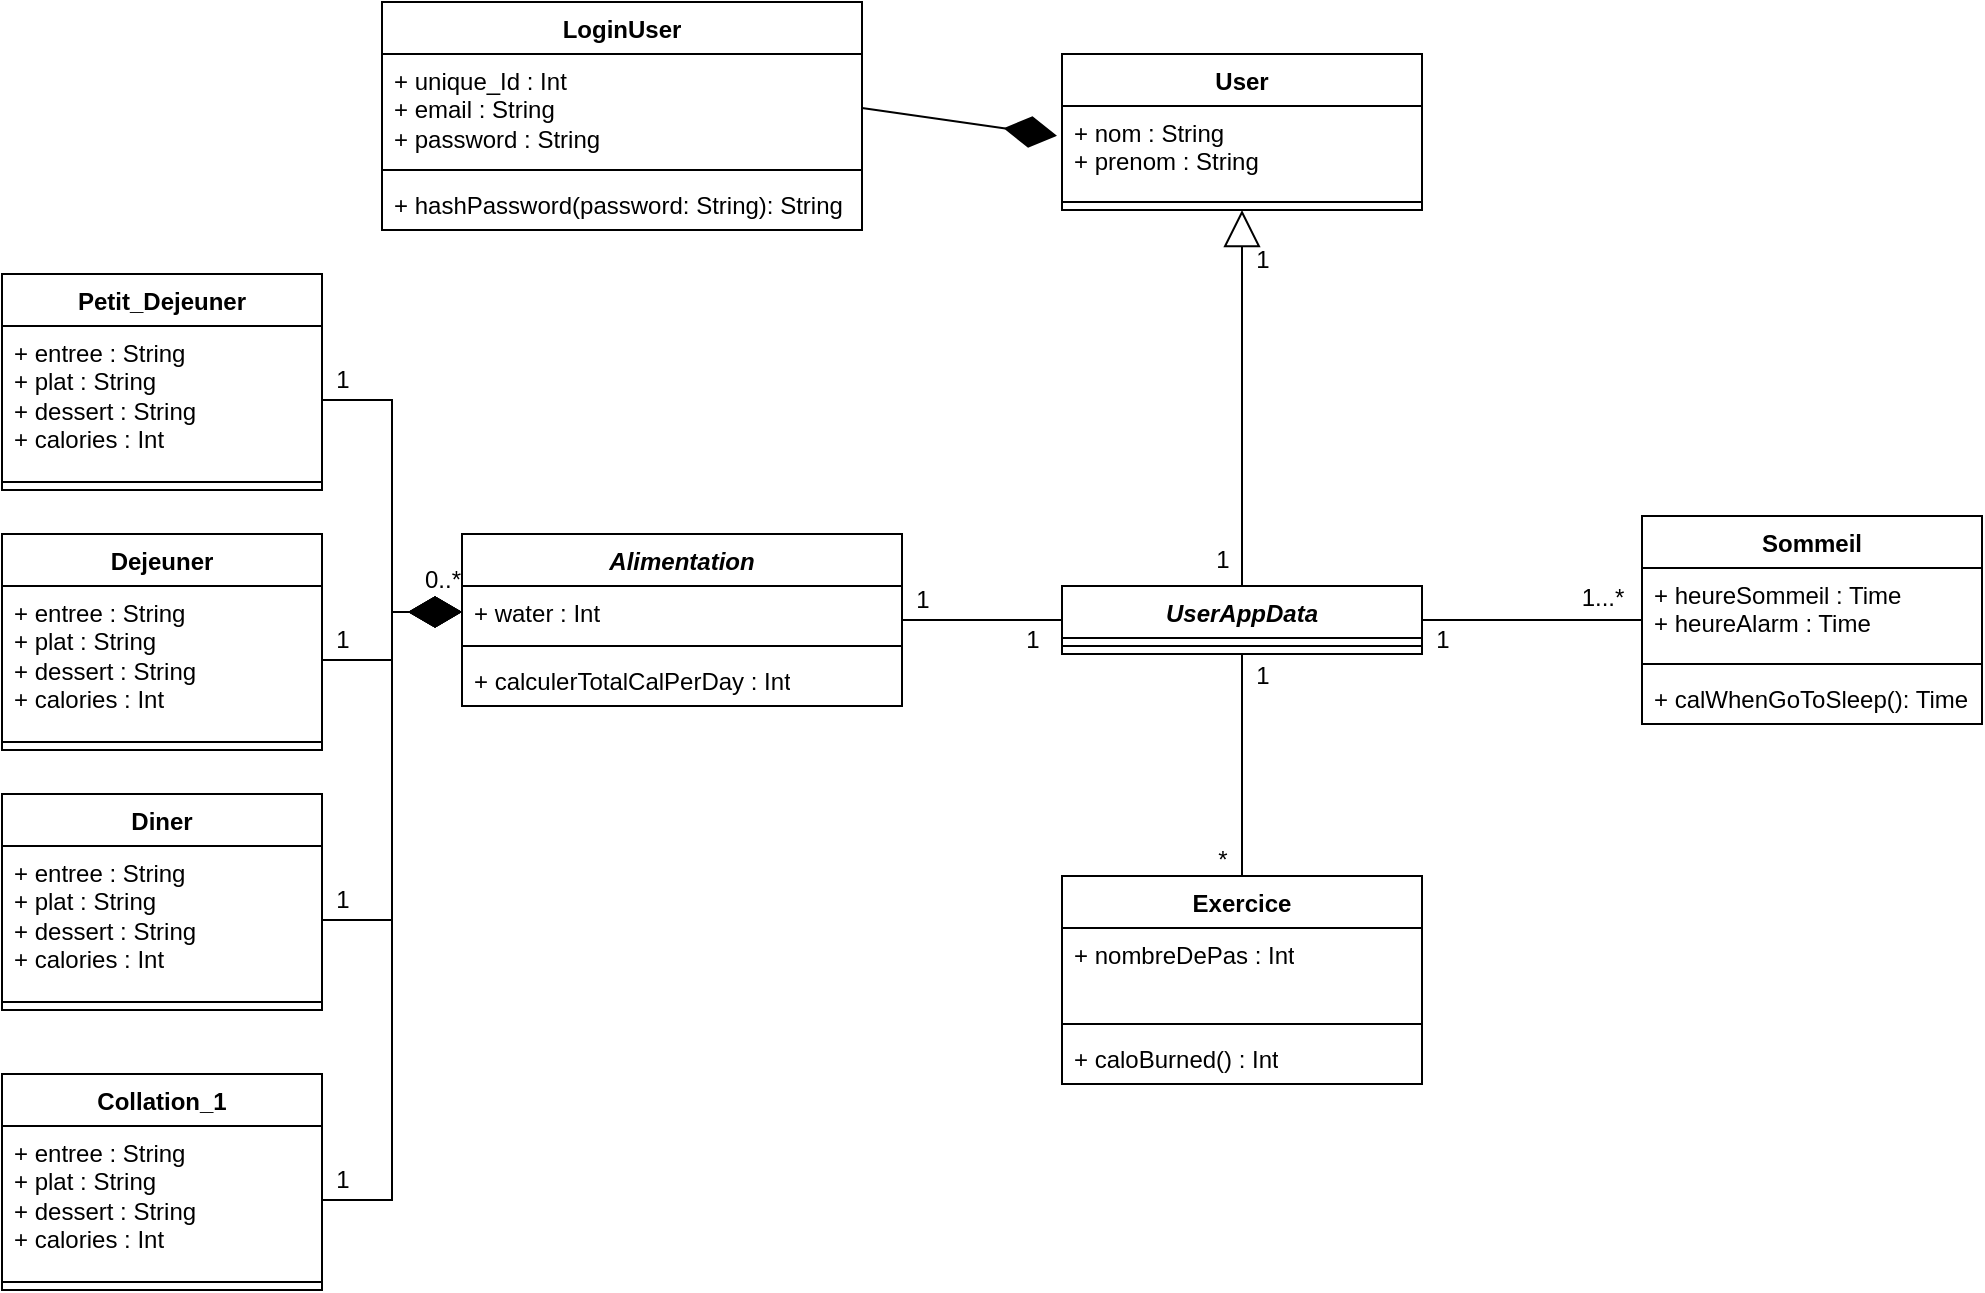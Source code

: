 <mxfile version="24.3.0" type="github">
  <diagram name="Page-1" id="m-NrNaXzWtHRc3pcfnOm">
    <mxGraphModel dx="1912" dy="695" grid="1" gridSize="10" guides="1" tooltips="1" connect="1" arrows="1" fold="1" page="1" pageScale="1" pageWidth="827" pageHeight="1169" math="0" shadow="0">
      <root>
        <mxCell id="0" />
        <mxCell id="1" parent="0" />
        <mxCell id="p1mtIn3bXi-Ina5bghBo-15" value="Petit_Dejeuner" style="swimlane;fontStyle=1;align=center;verticalAlign=top;childLayout=stackLayout;horizontal=1;startSize=26;horizontalStack=0;resizeParent=1;resizeParentMax=0;resizeLast=0;collapsible=1;marginBottom=0;whiteSpace=wrap;html=1;" vertex="1" parent="1">
          <mxGeometry x="-240" y="180" width="160" height="108" as="geometry" />
        </mxCell>
        <mxCell id="p1mtIn3bXi-Ina5bghBo-16" value="&lt;div&gt;&lt;div&gt;+ entree : String&lt;div&gt;&lt;span style=&quot;background-color: initial;&quot;&gt;+ plat : String&lt;/span&gt;&lt;div&gt;+ dessert : String&lt;/div&gt;&lt;div&gt;&lt;span style=&quot;background-color: initial;&quot;&gt;+ calories : Int&lt;/span&gt;&lt;/div&gt;&lt;div&gt;&lt;br&gt;&lt;/div&gt;&lt;/div&gt;&lt;/div&gt;&lt;/div&gt;" style="text;strokeColor=none;fillColor=none;align=left;verticalAlign=top;spacingLeft=4;spacingRight=4;overflow=hidden;rotatable=0;points=[[0,0.5],[1,0.5]];portConstraint=eastwest;whiteSpace=wrap;html=1;" vertex="1" parent="p1mtIn3bXi-Ina5bghBo-15">
          <mxGeometry y="26" width="160" height="74" as="geometry" />
        </mxCell>
        <mxCell id="p1mtIn3bXi-Ina5bghBo-17" value="" style="line;strokeWidth=1;fillColor=none;align=left;verticalAlign=middle;spacingTop=-1;spacingLeft=3;spacingRight=3;rotatable=0;labelPosition=right;points=[];portConstraint=eastwest;strokeColor=inherit;" vertex="1" parent="p1mtIn3bXi-Ina5bghBo-15">
          <mxGeometry y="100" width="160" height="8" as="geometry" />
        </mxCell>
        <mxCell id="p1mtIn3bXi-Ina5bghBo-18" value="Dejeuner" style="swimlane;fontStyle=1;align=center;verticalAlign=top;childLayout=stackLayout;horizontal=1;startSize=26;horizontalStack=0;resizeParent=1;resizeParentMax=0;resizeLast=0;collapsible=1;marginBottom=0;whiteSpace=wrap;html=1;" vertex="1" parent="1">
          <mxGeometry x="-240" y="310" width="160" height="108" as="geometry" />
        </mxCell>
        <mxCell id="p1mtIn3bXi-Ina5bghBo-19" value="&lt;div&gt;&lt;div&gt;+ entree : String&lt;div&gt;&lt;span style=&quot;background-color: initial;&quot;&gt;+ plat : String&lt;/span&gt;&lt;div&gt;+ dessert : String&lt;/div&gt;&lt;div&gt;&lt;span style=&quot;background-color: initial;&quot;&gt;+ calories : Int&lt;/span&gt;&lt;/div&gt;&lt;div&gt;&lt;br&gt;&lt;/div&gt;&lt;/div&gt;&lt;/div&gt;&lt;/div&gt;" style="text;strokeColor=none;fillColor=none;align=left;verticalAlign=top;spacingLeft=4;spacingRight=4;overflow=hidden;rotatable=0;points=[[0,0.5],[1,0.5]];portConstraint=eastwest;whiteSpace=wrap;html=1;" vertex="1" parent="p1mtIn3bXi-Ina5bghBo-18">
          <mxGeometry y="26" width="160" height="74" as="geometry" />
        </mxCell>
        <mxCell id="p1mtIn3bXi-Ina5bghBo-20" value="" style="line;strokeWidth=1;fillColor=none;align=left;verticalAlign=middle;spacingTop=-1;spacingLeft=3;spacingRight=3;rotatable=0;labelPosition=right;points=[];portConstraint=eastwest;strokeColor=inherit;" vertex="1" parent="p1mtIn3bXi-Ina5bghBo-18">
          <mxGeometry y="100" width="160" height="8" as="geometry" />
        </mxCell>
        <mxCell id="p1mtIn3bXi-Ina5bghBo-22" value="Diner" style="swimlane;fontStyle=1;align=center;verticalAlign=top;childLayout=stackLayout;horizontal=1;startSize=26;horizontalStack=0;resizeParent=1;resizeParentMax=0;resizeLast=0;collapsible=1;marginBottom=0;whiteSpace=wrap;html=1;" vertex="1" parent="1">
          <mxGeometry x="-240" y="440" width="160" height="108" as="geometry" />
        </mxCell>
        <mxCell id="p1mtIn3bXi-Ina5bghBo-23" value="+ entree : String&lt;div&gt;&lt;span style=&quot;background-color: initial;&quot;&gt;+ plat : String&lt;/span&gt;&lt;div&gt;+ dessert : String&lt;/div&gt;&lt;div&gt;&lt;span style=&quot;background-color: initial;&quot;&gt;+ calories : Int&lt;/span&gt;&lt;/div&gt;&lt;div&gt;&lt;br&gt;&lt;/div&gt;&lt;/div&gt;" style="text;strokeColor=none;fillColor=none;align=left;verticalAlign=top;spacingLeft=4;spacingRight=4;overflow=hidden;rotatable=0;points=[[0,0.5],[1,0.5]];portConstraint=eastwest;whiteSpace=wrap;html=1;" vertex="1" parent="p1mtIn3bXi-Ina5bghBo-22">
          <mxGeometry y="26" width="160" height="74" as="geometry" />
        </mxCell>
        <mxCell id="p1mtIn3bXi-Ina5bghBo-24" value="" style="line;strokeWidth=1;fillColor=none;align=left;verticalAlign=middle;spacingTop=-1;spacingLeft=3;spacingRight=3;rotatable=0;labelPosition=right;points=[];portConstraint=eastwest;strokeColor=inherit;" vertex="1" parent="p1mtIn3bXi-Ina5bghBo-22">
          <mxGeometry y="100" width="160" height="8" as="geometry" />
        </mxCell>
        <mxCell id="p1mtIn3bXi-Ina5bghBo-45" value="Sommeil&lt;div&gt;&lt;br&gt;&lt;/div&gt;" style="swimlane;fontStyle=1;align=center;verticalAlign=top;childLayout=stackLayout;horizontal=1;startSize=26;horizontalStack=0;resizeParent=1;resizeParentMax=0;resizeLast=0;collapsible=1;marginBottom=0;whiteSpace=wrap;html=1;" vertex="1" parent="1">
          <mxGeometry x="580" y="301" width="170" height="104" as="geometry" />
        </mxCell>
        <mxCell id="p1mtIn3bXi-Ina5bghBo-46" value="+ heureSommeil : Time&lt;div&gt;+ heureAlarm : Time&lt;/div&gt;" style="text;strokeColor=none;fillColor=none;align=left;verticalAlign=top;spacingLeft=4;spacingRight=4;overflow=hidden;rotatable=0;points=[[0,0.5],[1,0.5]];portConstraint=eastwest;whiteSpace=wrap;html=1;" vertex="1" parent="p1mtIn3bXi-Ina5bghBo-45">
          <mxGeometry y="26" width="170" height="44" as="geometry" />
        </mxCell>
        <mxCell id="p1mtIn3bXi-Ina5bghBo-47" value="" style="line;strokeWidth=1;fillColor=none;align=left;verticalAlign=middle;spacingTop=-1;spacingLeft=3;spacingRight=3;rotatable=0;labelPosition=right;points=[];portConstraint=eastwest;strokeColor=inherit;" vertex="1" parent="p1mtIn3bXi-Ina5bghBo-45">
          <mxGeometry y="70" width="170" height="8" as="geometry" />
        </mxCell>
        <mxCell id="p1mtIn3bXi-Ina5bghBo-48" value="+ calWhenGoToSleep(): Time" style="text;strokeColor=none;fillColor=none;align=left;verticalAlign=top;spacingLeft=4;spacingRight=4;overflow=hidden;rotatable=0;points=[[0,0.5],[1,0.5]];portConstraint=eastwest;whiteSpace=wrap;html=1;" vertex="1" parent="p1mtIn3bXi-Ina5bghBo-45">
          <mxGeometry y="78" width="170" height="26" as="geometry" />
        </mxCell>
        <mxCell id="p1mtIn3bXi-Ina5bghBo-57" value="&lt;i&gt;Alimentation&lt;/i&gt;" style="swimlane;fontStyle=1;align=center;verticalAlign=top;childLayout=stackLayout;horizontal=1;startSize=26;horizontalStack=0;resizeParent=1;resizeParentMax=0;resizeLast=0;collapsible=1;marginBottom=0;whiteSpace=wrap;html=1;" vertex="1" parent="1">
          <mxGeometry x="-10" y="310" width="220" height="86" as="geometry" />
        </mxCell>
        <mxCell id="p1mtIn3bXi-Ina5bghBo-58" value="+ water : Int" style="text;strokeColor=none;fillColor=none;align=left;verticalAlign=top;spacingLeft=4;spacingRight=4;overflow=hidden;rotatable=0;points=[[0,0.5],[1,0.5]];portConstraint=eastwest;whiteSpace=wrap;html=1;" vertex="1" parent="p1mtIn3bXi-Ina5bghBo-57">
          <mxGeometry y="26" width="220" height="26" as="geometry" />
        </mxCell>
        <mxCell id="p1mtIn3bXi-Ina5bghBo-59" value="" style="line;strokeWidth=1;fillColor=none;align=left;verticalAlign=middle;spacingTop=-1;spacingLeft=3;spacingRight=3;rotatable=0;labelPosition=right;points=[];portConstraint=eastwest;strokeColor=inherit;" vertex="1" parent="p1mtIn3bXi-Ina5bghBo-57">
          <mxGeometry y="52" width="220" height="8" as="geometry" />
        </mxCell>
        <mxCell id="p1mtIn3bXi-Ina5bghBo-60" value="+ calculerTotalCalPerDay : Int&lt;div&gt;&lt;br&gt;&lt;/div&gt;" style="text;strokeColor=none;fillColor=none;align=left;verticalAlign=top;spacingLeft=4;spacingRight=4;overflow=hidden;rotatable=0;points=[[0,0.5],[1,0.5]];portConstraint=eastwest;whiteSpace=wrap;html=1;" vertex="1" parent="p1mtIn3bXi-Ina5bghBo-57">
          <mxGeometry y="60" width="220" height="26" as="geometry" />
        </mxCell>
        <mxCell id="p1mtIn3bXi-Ina5bghBo-61" value="&lt;div&gt;Exercice&lt;/div&gt;" style="swimlane;fontStyle=1;align=center;verticalAlign=top;childLayout=stackLayout;horizontal=1;startSize=26;horizontalStack=0;resizeParent=1;resizeParentMax=0;resizeLast=0;collapsible=1;marginBottom=0;whiteSpace=wrap;html=1;" vertex="1" parent="1">
          <mxGeometry x="290" y="481" width="180" height="104" as="geometry" />
        </mxCell>
        <mxCell id="p1mtIn3bXi-Ina5bghBo-62" value="+ nombreDePas : Int" style="text;strokeColor=none;fillColor=none;align=left;verticalAlign=top;spacingLeft=4;spacingRight=4;overflow=hidden;rotatable=0;points=[[0,0.5],[1,0.5]];portConstraint=eastwest;whiteSpace=wrap;html=1;" vertex="1" parent="p1mtIn3bXi-Ina5bghBo-61">
          <mxGeometry y="26" width="180" height="44" as="geometry" />
        </mxCell>
        <mxCell id="p1mtIn3bXi-Ina5bghBo-63" value="" style="line;strokeWidth=1;fillColor=none;align=left;verticalAlign=middle;spacingTop=-1;spacingLeft=3;spacingRight=3;rotatable=0;labelPosition=right;points=[];portConstraint=eastwest;strokeColor=inherit;" vertex="1" parent="p1mtIn3bXi-Ina5bghBo-61">
          <mxGeometry y="70" width="180" height="8" as="geometry" />
        </mxCell>
        <mxCell id="p1mtIn3bXi-Ina5bghBo-64" value="+ caloBurned() : Int" style="text;strokeColor=none;fillColor=none;align=left;verticalAlign=top;spacingLeft=4;spacingRight=4;overflow=hidden;rotatable=0;points=[[0,0.5],[1,0.5]];portConstraint=eastwest;whiteSpace=wrap;html=1;" vertex="1" parent="p1mtIn3bXi-Ina5bghBo-61">
          <mxGeometry y="78" width="180" height="26" as="geometry" />
        </mxCell>
        <mxCell id="p1mtIn3bXi-Ina5bghBo-65" value="&lt;i&gt;UserAppData&lt;/i&gt;" style="swimlane;fontStyle=1;align=center;verticalAlign=top;childLayout=stackLayout;horizontal=1;startSize=26;horizontalStack=0;resizeParent=1;resizeParentMax=0;resizeLast=0;collapsible=1;marginBottom=0;whiteSpace=wrap;html=1;" vertex="1" parent="1">
          <mxGeometry x="290" y="336" width="180" height="34" as="geometry" />
        </mxCell>
        <mxCell id="p1mtIn3bXi-Ina5bghBo-67" value="" style="line;strokeWidth=1;fillColor=none;align=left;verticalAlign=middle;spacingTop=-1;spacingLeft=3;spacingRight=3;rotatable=0;labelPosition=right;points=[];portConstraint=eastwest;strokeColor=inherit;" vertex="1" parent="p1mtIn3bXi-Ina5bghBo-65">
          <mxGeometry y="26" width="180" height="8" as="geometry" />
        </mxCell>
        <mxCell id="p1mtIn3bXi-Ina5bghBo-74" value="" style="line;strokeWidth=1;fillColor=none;align=left;verticalAlign=middle;spacingTop=-1;spacingLeft=3;spacingRight=3;rotatable=0;labelPosition=right;points=[];portConstraint=eastwest;strokeColor=inherit;" vertex="1" parent="1">
          <mxGeometry x="210" y="349" width="80" height="8" as="geometry" />
        </mxCell>
        <mxCell id="p1mtIn3bXi-Ina5bghBo-75" value="" style="line;strokeWidth=1;fillColor=none;align=left;verticalAlign=middle;spacingTop=-1;spacingLeft=3;spacingRight=3;rotatable=0;labelPosition=right;points=[];portConstraint=eastwest;strokeColor=inherit;" vertex="1" parent="1">
          <mxGeometry x="470" y="349" width="110" height="8" as="geometry" />
        </mxCell>
        <mxCell id="p1mtIn3bXi-Ina5bghBo-82" value="" style="endArrow=none;html=1;rounded=0;exitX=0.5;exitY=1;exitDx=0;exitDy=0;entryX=0.5;entryY=0;entryDx=0;entryDy=0;" edge="1" parent="1" source="p1mtIn3bXi-Ina5bghBo-65" target="p1mtIn3bXi-Ina5bghBo-61">
          <mxGeometry relative="1" as="geometry">
            <mxPoint x="300" y="430" as="sourcePoint" />
            <mxPoint x="460" y="430" as="targetPoint" />
          </mxGeometry>
        </mxCell>
        <mxCell id="p1mtIn3bXi-Ina5bghBo-85" value="User&lt;div&gt;&lt;br&gt;&lt;/div&gt;" style="swimlane;fontStyle=1;align=center;verticalAlign=top;childLayout=stackLayout;horizontal=1;startSize=26;horizontalStack=0;resizeParent=1;resizeParentMax=0;resizeLast=0;collapsible=1;marginBottom=0;whiteSpace=wrap;html=1;" vertex="1" parent="1">
          <mxGeometry x="290" y="70" width="180" height="78" as="geometry" />
        </mxCell>
        <mxCell id="p1mtIn3bXi-Ina5bghBo-86" value="+ nom : String&lt;div&gt;+ prenom : String&lt;/div&gt;" style="text;strokeColor=none;fillColor=none;align=left;verticalAlign=top;spacingLeft=4;spacingRight=4;overflow=hidden;rotatable=0;points=[[0,0.5],[1,0.5]];portConstraint=eastwest;whiteSpace=wrap;html=1;" vertex="1" parent="p1mtIn3bXi-Ina5bghBo-85">
          <mxGeometry y="26" width="180" height="44" as="geometry" />
        </mxCell>
        <mxCell id="p1mtIn3bXi-Ina5bghBo-87" value="" style="line;strokeWidth=1;fillColor=none;align=left;verticalAlign=middle;spacingTop=-1;spacingLeft=3;spacingRight=3;rotatable=0;labelPosition=right;points=[];portConstraint=eastwest;strokeColor=inherit;" vertex="1" parent="p1mtIn3bXi-Ina5bghBo-85">
          <mxGeometry y="70" width="180" height="8" as="geometry" />
        </mxCell>
        <mxCell id="p1mtIn3bXi-Ina5bghBo-89" value="" style="endArrow=diamondThin;endFill=1;endSize=24;html=1;rounded=0;entryX=-0.014;entryY=0.339;entryDx=0;entryDy=0;entryPerimeter=0;exitX=1;exitY=0.5;exitDx=0;exitDy=0;" edge="1" parent="1" source="p1mtIn3bXi-Ina5bghBo-114" target="p1mtIn3bXi-Ina5bghBo-86">
          <mxGeometry width="160" relative="1" as="geometry">
            <mxPoint x="160" y="113" as="sourcePoint" />
            <mxPoint x="370" y="113.55" as="targetPoint" />
          </mxGeometry>
        </mxCell>
        <mxCell id="p1mtIn3bXi-Ina5bghBo-90" value="" style="endArrow=block;endSize=16;endFill=0;html=1;rounded=0;entryX=0.5;entryY=1;entryDx=0;entryDy=0;exitX=0.5;exitY=0;exitDx=0;exitDy=0;" edge="1" parent="1" source="p1mtIn3bXi-Ina5bghBo-65" target="p1mtIn3bXi-Ina5bghBo-85">
          <mxGeometry width="160" relative="1" as="geometry">
            <mxPoint x="260" y="233.55" as="sourcePoint" />
            <mxPoint x="420" y="233.55" as="targetPoint" />
          </mxGeometry>
        </mxCell>
        <mxCell id="p1mtIn3bXi-Ina5bghBo-91" value="1" style="text;html=1;align=center;verticalAlign=middle;resizable=0;points=[];autosize=1;strokeColor=none;fillColor=none;" vertex="1" parent="1">
          <mxGeometry x="375" y="158" width="30" height="30" as="geometry" />
        </mxCell>
        <mxCell id="p1mtIn3bXi-Ina5bghBo-92" value="1" style="text;html=1;align=center;verticalAlign=middle;resizable=0;points=[];autosize=1;strokeColor=none;fillColor=none;" vertex="1" parent="1">
          <mxGeometry x="355" y="308" width="30" height="30" as="geometry" />
        </mxCell>
        <mxCell id="p1mtIn3bXi-Ina5bghBo-93" value="1" style="text;html=1;align=center;verticalAlign=middle;resizable=0;points=[];autosize=1;strokeColor=none;fillColor=none;" vertex="1" parent="1">
          <mxGeometry x="465" y="348" width="30" height="30" as="geometry" />
        </mxCell>
        <mxCell id="p1mtIn3bXi-Ina5bghBo-94" value="1...*" style="text;html=1;align=center;verticalAlign=middle;resizable=0;points=[];autosize=1;strokeColor=none;fillColor=none;" vertex="1" parent="1">
          <mxGeometry x="540" y="327" width="40" height="30" as="geometry" />
        </mxCell>
        <mxCell id="p1mtIn3bXi-Ina5bghBo-95" value="*" style="text;html=1;align=center;verticalAlign=middle;resizable=0;points=[];autosize=1;strokeColor=none;fillColor=none;" vertex="1" parent="1">
          <mxGeometry x="355" y="458" width="30" height="30" as="geometry" />
        </mxCell>
        <mxCell id="p1mtIn3bXi-Ina5bghBo-96" value="1" style="text;html=1;align=center;verticalAlign=middle;resizable=0;points=[];autosize=1;strokeColor=none;fillColor=none;" vertex="1" parent="1">
          <mxGeometry x="375" y="366" width="30" height="30" as="geometry" />
        </mxCell>
        <mxCell id="p1mtIn3bXi-Ina5bghBo-98" value="Collation_1" style="swimlane;fontStyle=1;align=center;verticalAlign=top;childLayout=stackLayout;horizontal=1;startSize=26;horizontalStack=0;resizeParent=1;resizeParentMax=0;resizeLast=0;collapsible=1;marginBottom=0;whiteSpace=wrap;html=1;" vertex="1" parent="1">
          <mxGeometry x="-240" y="580" width="160" height="108" as="geometry" />
        </mxCell>
        <mxCell id="p1mtIn3bXi-Ina5bghBo-99" value="+ entree : String&lt;div&gt;&lt;span style=&quot;background-color: initial;&quot;&gt;+ plat : String&lt;/span&gt;&lt;div&gt;+ dessert : String&lt;/div&gt;&lt;div&gt;&lt;span style=&quot;background-color: initial;&quot;&gt;+ calories : Int&lt;/span&gt;&lt;/div&gt;&lt;div&gt;&lt;br&gt;&lt;/div&gt;&lt;/div&gt;" style="text;strokeColor=none;fillColor=none;align=left;verticalAlign=top;spacingLeft=4;spacingRight=4;overflow=hidden;rotatable=0;points=[[0,0.5],[1,0.5]];portConstraint=eastwest;whiteSpace=wrap;html=1;" vertex="1" parent="p1mtIn3bXi-Ina5bghBo-98">
          <mxGeometry y="26" width="160" height="74" as="geometry" />
        </mxCell>
        <mxCell id="p1mtIn3bXi-Ina5bghBo-100" value="" style="line;strokeWidth=1;fillColor=none;align=left;verticalAlign=middle;spacingTop=-1;spacingLeft=3;spacingRight=3;rotatable=0;labelPosition=right;points=[];portConstraint=eastwest;strokeColor=inherit;" vertex="1" parent="p1mtIn3bXi-Ina5bghBo-98">
          <mxGeometry y="100" width="160" height="8" as="geometry" />
        </mxCell>
        <mxCell id="p1mtIn3bXi-Ina5bghBo-101" value="" style="endArrow=diamondThin;endFill=1;endSize=24;html=1;rounded=0;exitX=1;exitY=0.5;exitDx=0;exitDy=0;entryX=0;entryY=0.5;entryDx=0;entryDy=0;edgeStyle=orthogonalEdgeStyle;" edge="1" parent="1" source="p1mtIn3bXi-Ina5bghBo-99" target="p1mtIn3bXi-Ina5bghBo-58">
          <mxGeometry width="160" relative="1" as="geometry">
            <mxPoint x="-20" y="620" as="sourcePoint" />
            <mxPoint x="140" y="620" as="targetPoint" />
          </mxGeometry>
        </mxCell>
        <mxCell id="p1mtIn3bXi-Ina5bghBo-102" value="" style="endArrow=diamondThin;endFill=1;endSize=24;html=1;rounded=0;exitX=1;exitY=0.5;exitDx=0;exitDy=0;entryX=0;entryY=0.5;entryDx=0;entryDy=0;edgeStyle=orthogonalEdgeStyle;" edge="1" parent="1" source="p1mtIn3bXi-Ina5bghBo-23" target="p1mtIn3bXi-Ina5bghBo-58">
          <mxGeometry width="160" relative="1" as="geometry">
            <mxPoint x="30" y="510" as="sourcePoint" />
            <mxPoint x="190" y="510" as="targetPoint" />
          </mxGeometry>
        </mxCell>
        <mxCell id="p1mtIn3bXi-Ina5bghBo-103" value="" style="endArrow=diamondThin;endFill=1;endSize=24;html=1;rounded=0;exitX=1;exitY=0.5;exitDx=0;exitDy=0;entryX=0;entryY=0.5;entryDx=0;entryDy=0;edgeStyle=orthogonalEdgeStyle;" edge="1" parent="1" source="p1mtIn3bXi-Ina5bghBo-19" target="p1mtIn3bXi-Ina5bghBo-58">
          <mxGeometry width="160" relative="1" as="geometry">
            <mxPoint x="180" y="420" as="sourcePoint" />
            <mxPoint x="340" y="420" as="targetPoint" />
          </mxGeometry>
        </mxCell>
        <mxCell id="p1mtIn3bXi-Ina5bghBo-104" value="" style="endArrow=diamondThin;endFill=1;endSize=24;html=1;rounded=0;exitX=1;exitY=0.5;exitDx=0;exitDy=0;entryX=0;entryY=0.5;entryDx=0;entryDy=0;edgeStyle=orthogonalEdgeStyle;" edge="1" parent="1" source="p1mtIn3bXi-Ina5bghBo-16" target="p1mtIn3bXi-Ina5bghBo-58">
          <mxGeometry width="160" relative="1" as="geometry">
            <mxPoint x="180" y="420" as="sourcePoint" />
            <mxPoint x="340" y="420" as="targetPoint" />
          </mxGeometry>
        </mxCell>
        <mxCell id="p1mtIn3bXi-Ina5bghBo-105" value="1" style="text;html=1;align=center;verticalAlign=middle;resizable=0;points=[];autosize=1;strokeColor=none;fillColor=none;" vertex="1" parent="1">
          <mxGeometry x="-85" y="218" width="30" height="30" as="geometry" />
        </mxCell>
        <mxCell id="p1mtIn3bXi-Ina5bghBo-106" value="1" style="text;html=1;align=center;verticalAlign=middle;resizable=0;points=[];autosize=1;strokeColor=none;fillColor=none;" vertex="1" parent="1">
          <mxGeometry x="-85" y="348" width="30" height="30" as="geometry" />
        </mxCell>
        <mxCell id="p1mtIn3bXi-Ina5bghBo-107" value="1" style="text;html=1;align=center;verticalAlign=middle;resizable=0;points=[];autosize=1;strokeColor=none;fillColor=none;" vertex="1" parent="1">
          <mxGeometry x="-85" y="618" width="30" height="30" as="geometry" />
        </mxCell>
        <mxCell id="p1mtIn3bXi-Ina5bghBo-108" value="1" style="text;html=1;align=center;verticalAlign=middle;resizable=0;points=[];autosize=1;strokeColor=none;fillColor=none;" vertex="1" parent="1">
          <mxGeometry x="-85" y="478" width="30" height="30" as="geometry" />
        </mxCell>
        <mxCell id="p1mtIn3bXi-Ina5bghBo-109" value="0..&lt;span style=&quot;background-color: initial;&quot;&gt;*&lt;/span&gt;" style="text;html=1;align=center;verticalAlign=middle;resizable=0;points=[];autosize=1;strokeColor=none;fillColor=none;" vertex="1" parent="1">
          <mxGeometry x="-40" y="318" width="40" height="30" as="geometry" />
        </mxCell>
        <mxCell id="p1mtIn3bXi-Ina5bghBo-110" value="1" style="text;html=1;align=center;verticalAlign=middle;resizable=0;points=[];autosize=1;strokeColor=none;fillColor=none;" vertex="1" parent="1">
          <mxGeometry x="205" y="328" width="30" height="30" as="geometry" />
        </mxCell>
        <mxCell id="p1mtIn3bXi-Ina5bghBo-112" value="1" style="text;html=1;align=center;verticalAlign=middle;resizable=0;points=[];autosize=1;strokeColor=none;fillColor=none;" vertex="1" parent="1">
          <mxGeometry x="260" y="348" width="30" height="30" as="geometry" />
        </mxCell>
        <mxCell id="p1mtIn3bXi-Ina5bghBo-113" value="LoginUser" style="swimlane;fontStyle=1;align=center;verticalAlign=top;childLayout=stackLayout;horizontal=1;startSize=26;horizontalStack=0;resizeParent=1;resizeParentMax=0;resizeLast=0;collapsible=1;marginBottom=0;whiteSpace=wrap;html=1;" vertex="1" parent="1">
          <mxGeometry x="-50" y="44" width="240" height="114" as="geometry" />
        </mxCell>
        <mxCell id="p1mtIn3bXi-Ina5bghBo-114" value="+ unique_Id : Int&lt;div&gt;+ email : String&lt;/div&gt;&lt;div&gt;+ password : String&lt;/div&gt;&lt;div&gt;&lt;br&gt;&lt;/div&gt;" style="text;strokeColor=none;fillColor=none;align=left;verticalAlign=top;spacingLeft=4;spacingRight=4;overflow=hidden;rotatable=0;points=[[0,0.5],[1,0.5]];portConstraint=eastwest;whiteSpace=wrap;html=1;" vertex="1" parent="p1mtIn3bXi-Ina5bghBo-113">
          <mxGeometry y="26" width="240" height="54" as="geometry" />
        </mxCell>
        <mxCell id="p1mtIn3bXi-Ina5bghBo-115" value="" style="line;strokeWidth=1;fillColor=none;align=left;verticalAlign=middle;spacingTop=-1;spacingLeft=3;spacingRight=3;rotatable=0;labelPosition=right;points=[];portConstraint=eastwest;strokeColor=inherit;" vertex="1" parent="p1mtIn3bXi-Ina5bghBo-113">
          <mxGeometry y="80" width="240" height="8" as="geometry" />
        </mxCell>
        <mxCell id="p1mtIn3bXi-Ina5bghBo-116" value="+ hashPassword(password: String): String" style="text;strokeColor=none;fillColor=none;align=left;verticalAlign=top;spacingLeft=4;spacingRight=4;overflow=hidden;rotatable=0;points=[[0,0.5],[1,0.5]];portConstraint=eastwest;whiteSpace=wrap;html=1;" vertex="1" parent="p1mtIn3bXi-Ina5bghBo-113">
          <mxGeometry y="88" width="240" height="26" as="geometry" />
        </mxCell>
      </root>
    </mxGraphModel>
  </diagram>
</mxfile>
